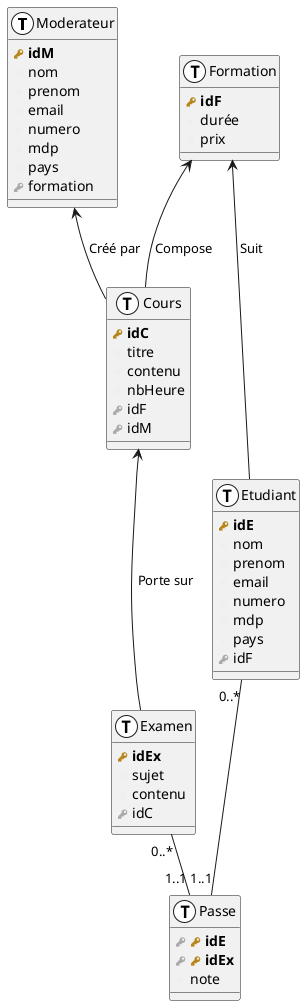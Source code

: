 @startuml
!define primary_key(x) <b><color:#b8861b><&key></color> x</b>
!define foreign_key(x) <color:#aaaaaa><&key></color> x
!define column(x) <color:#efefef><&media-record></color> x
!define table(x) class x << (T, white) >>

Moderateur <-- Cours : Créé par
Cours <-- Examen : Porte sur
Formation <-- Etudiant : Suit
Formation <-- Cours : Compose
Etudiant "0..*" -- "1..1" Passe
Examen "0..*" -- "1..1"Passe

table(Etudiant){
    primary_key(idE)
    column(nom)
    column(prenom)
    column(email)
    column(numero)
    column(mdp)
    column(pays)
    foreign_key(idF)
    }
table(Moderateur){
    primary_key(idM)
    column(nom)
    column(prenom)
    column(email)
    column(numero)
    column(mdp)
    column(pays)
    foreign_key(formation)
    }
table(Formation){
    primary_key(idF)
    column(durée)
    column(prix)
    }

table(Cours){
    primary_key(idC)
    column(titre)
    column(contenu)
    column(nbHeure)
    foreign_key(idF)
    foreign_key(idM)
    }
table(Examen){
    primary_key(idEx)
    column(sujet)
    column(contenu)
    foreign_key(idC)
    }
table(Passe){
    foreign_key(primary_key(idE))
    foreign_key(primary_key(idEx))
    column(note)
    }

@enduml